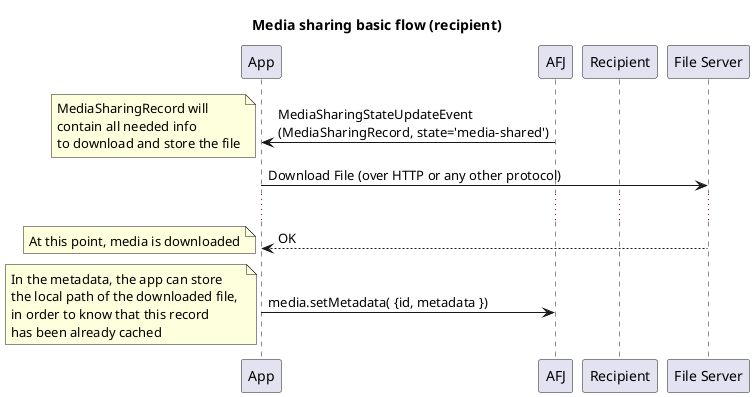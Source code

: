 @startuml Media sharing basic flow (recipient)
title Media sharing basic flow (recipient)

participant "App" as App
participant "AFJ" as AFJ
participant "Recipient" as Recipient
participant "File Server" as FS

App <- AFJ: MediaSharingStateUpdateEvent \n(MediaSharingRecord, state='media-shared')
note left
MediaSharingRecord will 
contain all needed info
to download and store the file
end note
App -> FS: Download File (over HTTP or any other protocol)
...
App <-- FS: OK
note left
At this point, media is downloaded
end note
App -> AFJ: media.setMetadata( {id, metadata })
note left
In the metadata, the app can store
the local path of the downloaded file, 
in order to know that this record
has been already cached
end note

@enduml